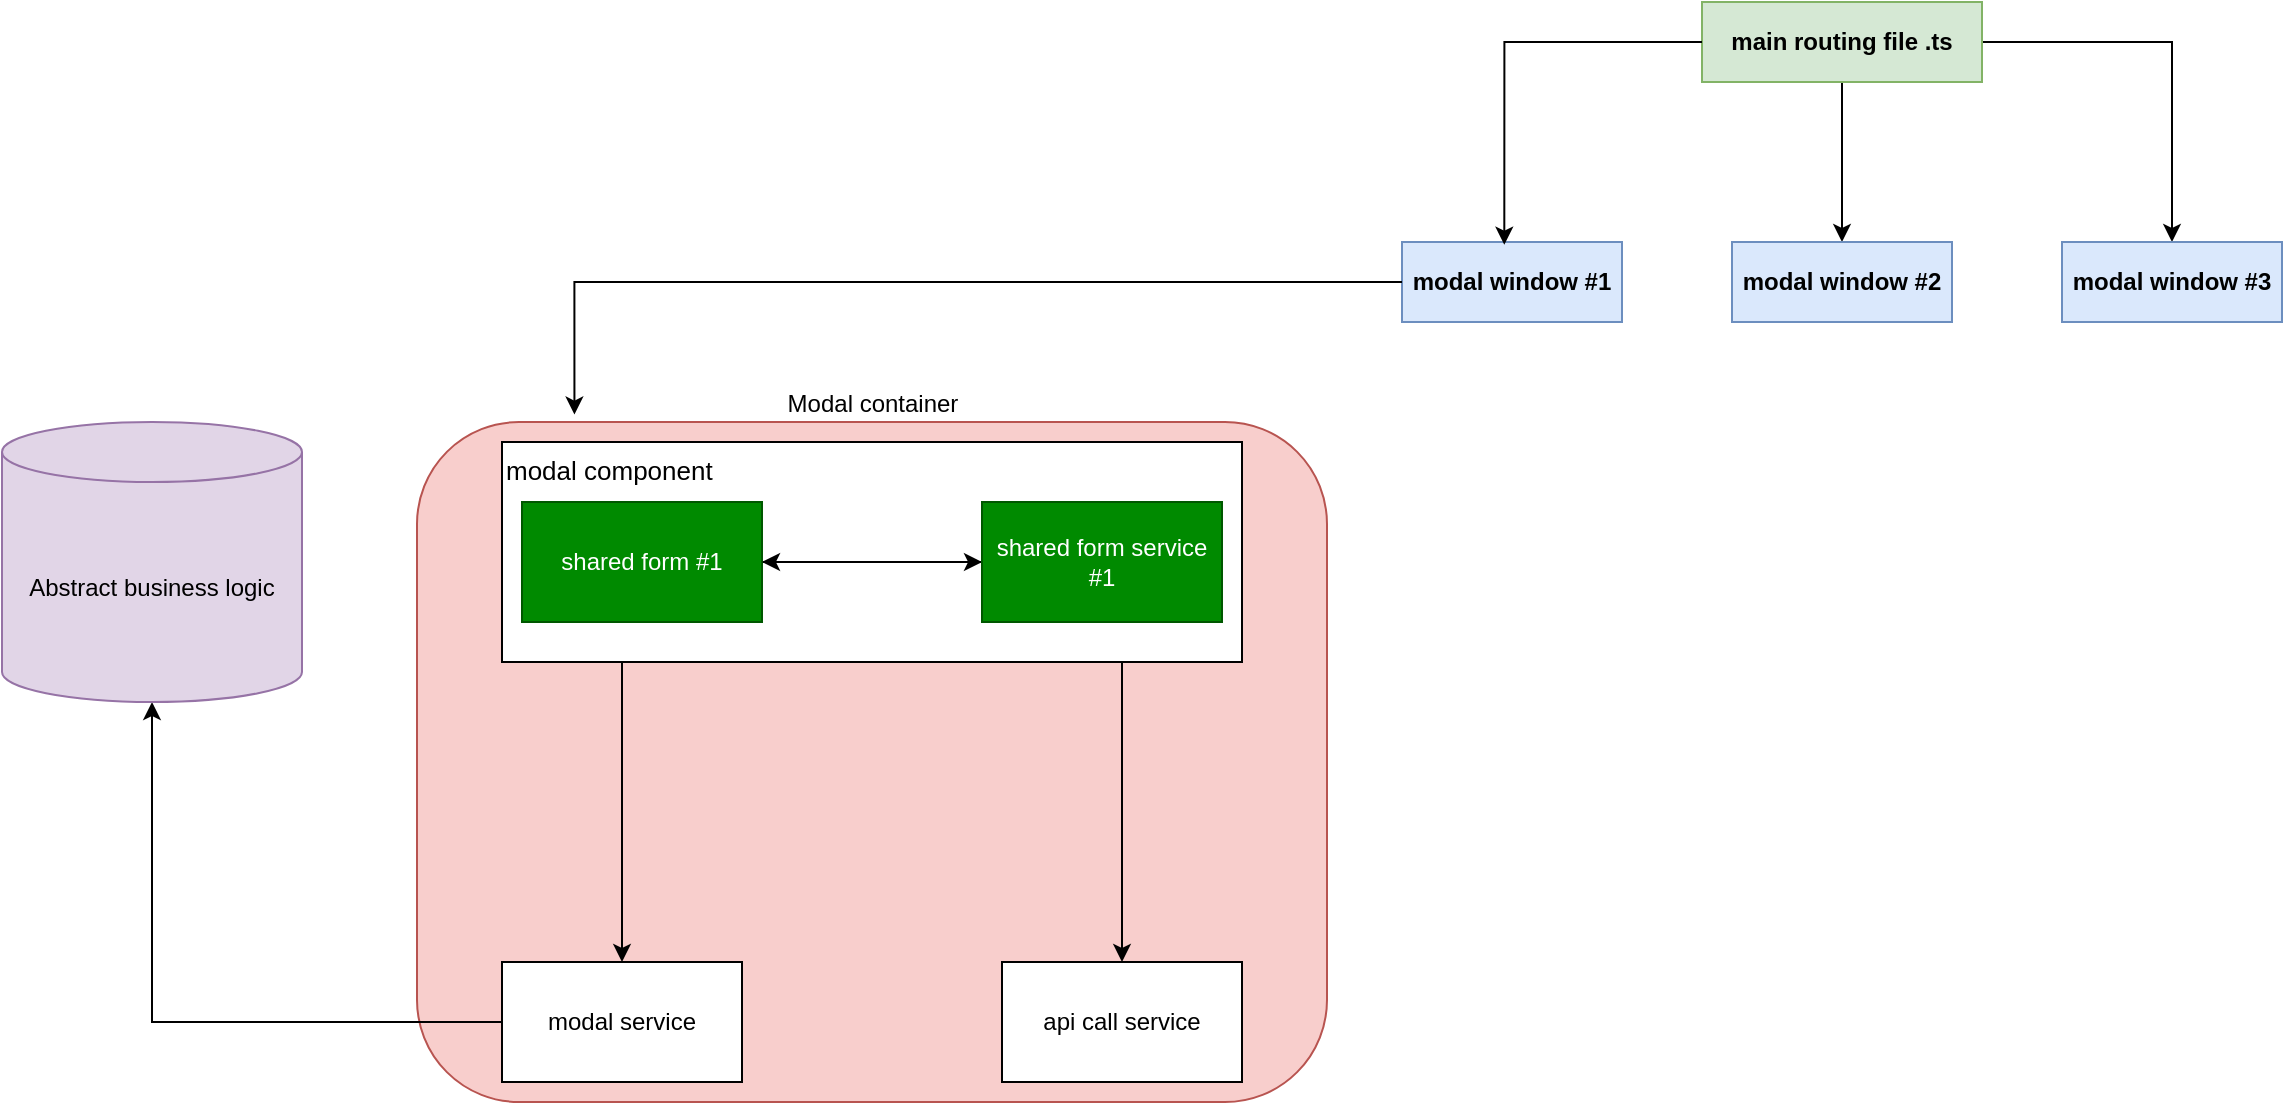 <mxfile version="22.1.16" type="github">
  <diagram name="Страница — 1" id="gwiABJ_W7XsD0q59N4E8">
    <mxGraphModel dx="3359" dy="949" grid="1" gridSize="10" guides="1" tooltips="1" connect="1" arrows="1" fold="1" page="1" pageScale="1" pageWidth="827" pageHeight="1169" math="0" shadow="0">
      <root>
        <mxCell id="0" />
        <mxCell id="1" parent="0" />
        <mxCell id="Uj7T_OV0DZfcl3aWgkzw-9" value="" style="edgeStyle=orthogonalEdgeStyle;rounded=0;orthogonalLoop=1;jettySize=auto;html=1;" parent="1" source="Uj7T_OV0DZfcl3aWgkzw-1" target="Uj7T_OV0DZfcl3aWgkzw-4" edge="1">
          <mxGeometry relative="1" as="geometry" />
        </mxCell>
        <mxCell id="Uj7T_OV0DZfcl3aWgkzw-20" style="edgeStyle=orthogonalEdgeStyle;rounded=0;orthogonalLoop=1;jettySize=auto;html=1;entryX=0.5;entryY=0;entryDx=0;entryDy=0;" parent="1" source="Uj7T_OV0DZfcl3aWgkzw-1" target="Uj7T_OV0DZfcl3aWgkzw-19" edge="1">
          <mxGeometry relative="1" as="geometry" />
        </mxCell>
        <mxCell id="Uj7T_OV0DZfcl3aWgkzw-1" value="main routing file .ts" style="rounded=0;whiteSpace=wrap;html=1;fontStyle=1;fillColor=#d5e8d4;strokeColor=#82b366;" parent="1" vertex="1">
          <mxGeometry x="-660" y="180" width="140" height="40" as="geometry" />
        </mxCell>
        <mxCell id="Uj7T_OV0DZfcl3aWgkzw-4" value="modal window #2" style="rounded=0;whiteSpace=wrap;html=1;fontStyle=1;fillColor=#dae8fc;strokeColor=#6c8ebf;" parent="1" vertex="1">
          <mxGeometry x="-645" y="300" width="110" height="40" as="geometry" />
        </mxCell>
        <mxCell id="Uj7T_OV0DZfcl3aWgkzw-17" value="modal window #1" style="rounded=0;whiteSpace=wrap;html=1;fontStyle=1;fillColor=#dae8fc;strokeColor=#6c8ebf;" parent="1" vertex="1">
          <mxGeometry x="-810" y="300" width="110" height="40" as="geometry" />
        </mxCell>
        <mxCell id="Uj7T_OV0DZfcl3aWgkzw-18" style="edgeStyle=orthogonalEdgeStyle;rounded=0;orthogonalLoop=1;jettySize=auto;html=1;entryX=0.465;entryY=0.034;entryDx=0;entryDy=0;entryPerimeter=0;" parent="1" source="Uj7T_OV0DZfcl3aWgkzw-1" target="Uj7T_OV0DZfcl3aWgkzw-17" edge="1">
          <mxGeometry relative="1" as="geometry" />
        </mxCell>
        <mxCell id="Uj7T_OV0DZfcl3aWgkzw-19" value="modal window #3" style="rounded=0;whiteSpace=wrap;html=1;fontStyle=1;fillColor=#dae8fc;strokeColor=#6c8ebf;" parent="1" vertex="1">
          <mxGeometry x="-480" y="300" width="110" height="40" as="geometry" />
        </mxCell>
        <mxCell id="Uj7T_OV0DZfcl3aWgkzw-22" value="Modal container" style="rounded=1;whiteSpace=wrap;html=1;align=center;verticalAlign=bottom;labelPosition=center;verticalLabelPosition=top;fillColor=#f8cecc;strokeColor=#b85450;" parent="1" vertex="1">
          <mxGeometry x="-1302.5" y="390" width="455" height="340" as="geometry" />
        </mxCell>
        <mxCell id="Uj7T_OV0DZfcl3aWgkzw-34" value="" style="edgeStyle=orthogonalEdgeStyle;rounded=0;orthogonalLoop=1;jettySize=auto;html=1;" parent="1" source="Uj7T_OV0DZfcl3aWgkzw-23" target="Uj7T_OV0DZfcl3aWgkzw-30" edge="1">
          <mxGeometry relative="1" as="geometry" />
        </mxCell>
        <mxCell id="Uj7T_OV0DZfcl3aWgkzw-28" style="edgeStyle=orthogonalEdgeStyle;rounded=0;orthogonalLoop=1;jettySize=auto;html=1;" parent="1" source="Uj7T_OV0DZfcl3aWgkzw-25" target="Uj7T_OV0DZfcl3aWgkzw-27" edge="1">
          <mxGeometry relative="1" as="geometry" />
        </mxCell>
        <mxCell id="Uj7T_OV0DZfcl3aWgkzw-25" value="modal service" style="rounded=0;whiteSpace=wrap;html=1;" parent="1" vertex="1">
          <mxGeometry x="-1260" y="660" width="120" height="60" as="geometry" />
        </mxCell>
        <mxCell id="Uj7T_OV0DZfcl3aWgkzw-27" value="Abstract business logic" style="shape=cylinder3;whiteSpace=wrap;html=1;boundedLbl=1;backgroundOutline=1;size=15;fillColor=#e1d5e7;strokeColor=#9673a6;" parent="1" vertex="1">
          <mxGeometry x="-1510" y="390" width="150" height="140" as="geometry" />
        </mxCell>
        <mxCell id="Uj7T_OV0DZfcl3aWgkzw-35" value="" style="edgeStyle=orthogonalEdgeStyle;rounded=0;orthogonalLoop=1;jettySize=auto;html=1;" parent="1" source="Uj7T_OV0DZfcl3aWgkzw-30" target="Uj7T_OV0DZfcl3aWgkzw-23" edge="1">
          <mxGeometry relative="1" as="geometry" />
        </mxCell>
        <mxCell id="Uj7T_OV0DZfcl3aWgkzw-39" style="edgeStyle=orthogonalEdgeStyle;rounded=0;orthogonalLoop=1;jettySize=auto;html=1;entryX=0.173;entryY=-0.011;entryDx=0;entryDy=0;entryPerimeter=0;" parent="1" source="Uj7T_OV0DZfcl3aWgkzw-17" target="Uj7T_OV0DZfcl3aWgkzw-22" edge="1">
          <mxGeometry relative="1" as="geometry" />
        </mxCell>
        <mxCell id="3vYctD-dOl0Ry3Z8Bfcb-1" value="api call service" style="rounded=0;whiteSpace=wrap;html=1;" vertex="1" parent="1">
          <mxGeometry x="-1010" y="660" width="120" height="60" as="geometry" />
        </mxCell>
        <mxCell id="3vYctD-dOl0Ry3Z8Bfcb-8" style="edgeStyle=orthogonalEdgeStyle;rounded=0;orthogonalLoop=1;jettySize=auto;html=1;entryX=0.5;entryY=0;entryDx=0;entryDy=0;" edge="1" parent="1" source="3vYctD-dOl0Ry3Z8Bfcb-4" target="Uj7T_OV0DZfcl3aWgkzw-25">
          <mxGeometry relative="1" as="geometry">
            <Array as="points">
              <mxPoint x="-1200" y="530" />
              <mxPoint x="-1200" y="530" />
            </Array>
          </mxGeometry>
        </mxCell>
        <mxCell id="3vYctD-dOl0Ry3Z8Bfcb-9" style="edgeStyle=orthogonalEdgeStyle;rounded=0;orthogonalLoop=1;jettySize=auto;html=1;entryX=0.5;entryY=0;entryDx=0;entryDy=0;" edge="1" parent="1" source="3vYctD-dOl0Ry3Z8Bfcb-4" target="3vYctD-dOl0Ry3Z8Bfcb-1">
          <mxGeometry relative="1" as="geometry">
            <Array as="points">
              <mxPoint x="-950" y="540" />
              <mxPoint x="-950" y="540" />
            </Array>
          </mxGeometry>
        </mxCell>
        <mxCell id="3vYctD-dOl0Ry3Z8Bfcb-4" value="modal component" style="rounded=0;whiteSpace=wrap;align=left;labelPosition=center;verticalLabelPosition=middle;verticalAlign=top;html=1;fontSize=13;" vertex="1" parent="1">
          <mxGeometry x="-1260" y="400" width="370" height="110" as="geometry" />
        </mxCell>
        <mxCell id="3vYctD-dOl0Ry3Z8Bfcb-6" style="edgeStyle=orthogonalEdgeStyle;rounded=0;orthogonalLoop=1;jettySize=auto;html=1;entryX=0;entryY=0.5;entryDx=0;entryDy=0;" edge="1" parent="1" source="Uj7T_OV0DZfcl3aWgkzw-23" target="Uj7T_OV0DZfcl3aWgkzw-30">
          <mxGeometry relative="1" as="geometry" />
        </mxCell>
        <mxCell id="Uj7T_OV0DZfcl3aWgkzw-23" value="shared form #1" style="rounded=0;whiteSpace=wrap;html=1;fillColor=#008a00;fontColor=#ffffff;strokeColor=#005700;" parent="1" vertex="1">
          <mxGeometry x="-1250" y="430" width="120" height="60" as="geometry" />
        </mxCell>
        <mxCell id="3vYctD-dOl0Ry3Z8Bfcb-5" style="edgeStyle=orthogonalEdgeStyle;rounded=0;orthogonalLoop=1;jettySize=auto;html=1;entryX=1;entryY=0.5;entryDx=0;entryDy=0;" edge="1" parent="1" source="Uj7T_OV0DZfcl3aWgkzw-30" target="Uj7T_OV0DZfcl3aWgkzw-23">
          <mxGeometry relative="1" as="geometry" />
        </mxCell>
        <mxCell id="Uj7T_OV0DZfcl3aWgkzw-30" value="shared form service #1" style="rounded=0;whiteSpace=wrap;html=1;fillColor=#008a00;fontColor=#ffffff;strokeColor=#005700;" parent="1" vertex="1">
          <mxGeometry x="-1020" y="430" width="120" height="60" as="geometry" />
        </mxCell>
      </root>
    </mxGraphModel>
  </diagram>
</mxfile>
